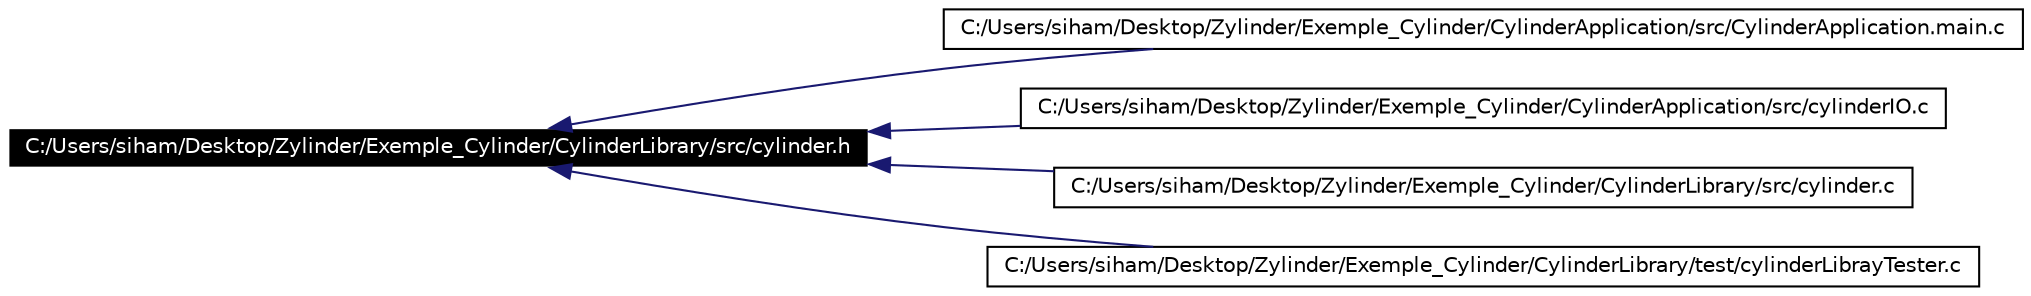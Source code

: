 digraph G
{
  edge [fontname="Helvetica",fontsize=10,labelfontname="Helvetica",labelfontsize=10];
  node [fontname="Helvetica",fontsize=10,shape=record];
  rankdir=LR;
  Node1 [label="C:/Users/siham/Desktop/Zylinder/Exemple_Cylinder/CylinderLibrary/src/cylinder.h",height=0.2,width=0.4,color="white", fillcolor="black", style="filled" fontcolor="white"];
  Node1 -> Node2 [dir=back,color="midnightblue",fontsize=10,style="solid"];
  Node2 [label="C:/Users/siham/Desktop/Zylinder/Exemple_Cylinder/CylinderApplication/src/CylinderApplication.main.c",height=0.2,width=0.4,color="black", fillcolor="white", style="filled",URL="$_cylinder_application_8main_8c-source.html"];
  Node1 -> Node3 [dir=back,color="midnightblue",fontsize=10,style="solid"];
  Node3 [label="C:/Users/siham/Desktop/Zylinder/Exemple_Cylinder/CylinderApplication/src/cylinderIO.c",height=0.2,width=0.4,color="black", fillcolor="white", style="filled",URL="$cylinder_i_o_8c-source.html"];
  Node1 -> Node4 [dir=back,color="midnightblue",fontsize=10,style="solid"];
  Node4 [label="C:/Users/siham/Desktop/Zylinder/Exemple_Cylinder/CylinderLibrary/src/cylinder.c",height=0.2,width=0.4,color="black", fillcolor="white", style="filled",URL="$cylinder_8c-source.html"];
  Node1 -> Node5 [dir=back,color="midnightblue",fontsize=10,style="solid"];
  Node5 [label="C:/Users/siham/Desktop/Zylinder/Exemple_Cylinder/CylinderLibrary/test/cylinderLibrayTester.c",height=0.2,width=0.4,color="black", fillcolor="white", style="filled",URL="$cylinder_libray_tester_8c-source.html"];
}
